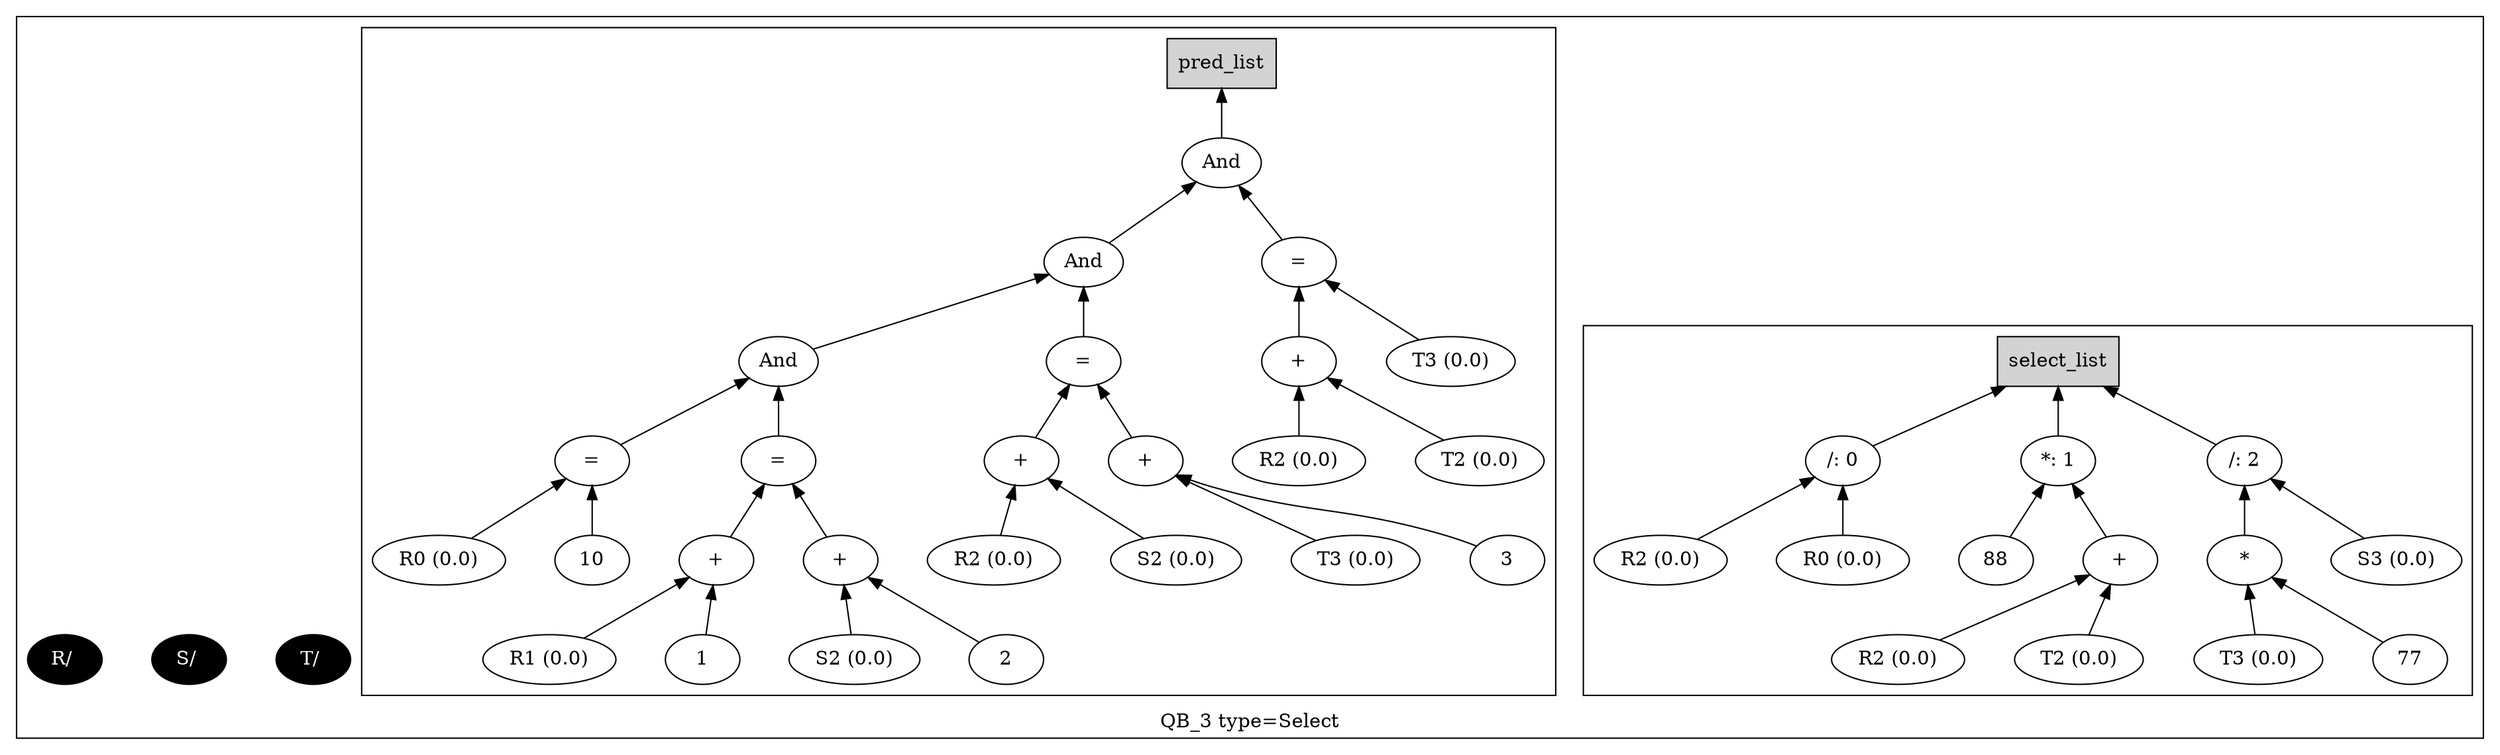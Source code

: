 digraph example1 {
    rankdir=BT;
    nodesep=0.5;
    ordering="in";
  subgraph cluster_QB_3 {
    "QB_3_selectlist"[label="select_list",shape=box,style=filled];
  subgraph cluster_select_listQB_3 {
    exprnodeExprId3v1[label="/: 0"];
    exprnodeExprId1v1 -> exprnodeExprId3v1;
    exprnodeExprId1v1[label="R2 (0.0)"];
    exprnodeExprId2v1 -> exprnodeExprId3v1;
    exprnodeExprId2v1[label="R0 (0.0)"];
    exprnodeExprId3v1 -> "QB_3_selectlist";
    exprnodeExprId8v1[label="*: 1"];
    exprnodeExprId4v1 -> exprnodeExprId8v1;
    exprnodeExprId4v1[label="88"];
    exprnodeExprId7v1 -> exprnodeExprId8v1;
    exprnodeExprId7v1[label="+"];
    exprnodeExprId5v1 -> exprnodeExprId7v1;
    exprnodeExprId5v1[label="R2 (0.0)"];
    exprnodeExprId6v1 -> exprnodeExprId7v1;
    exprnodeExprId6v1[label="T2 (0.0)"];
    exprnodeExprId8v1 -> "QB_3_selectlist";
    exprnodeExprId13v1[label="/: 2"];
    exprnodeExprId11v1 -> exprnodeExprId13v1;
    exprnodeExprId11v1[label="*"];
    exprnodeExprId9v1 -> exprnodeExprId11v1;
    exprnodeExprId9v1[label="T3 (0.0)"];
    exprnodeExprId10v1 -> exprnodeExprId11v1;
    exprnodeExprId10v1[label="77"];
    exprnodeExprId12v1 -> exprnodeExprId13v1;
    exprnodeExprId12v1[label="S3 (0.0)"];
    exprnodeExprId13v1 -> "QB_3_selectlist";
}
    "QUN_2"[label="T/ ", fillcolor=black, fontcolor=white, style=filled]
    "QUN_1"[label="S/ ", fillcolor=black, fontcolor=white, style=filled]
    "QUN_0"[label="R/ ", fillcolor=black, fontcolor=white, style=filled]
  subgraph cluster_pred_listQB_3 {
    exprnodeExprId38v1[label="And"];
    exprnodeExprId32v1 -> exprnodeExprId38v1;
    exprnodeExprId32v1[label="And"];
    exprnodeExprId24v1 -> exprnodeExprId32v1;
    exprnodeExprId24v1[label="And"];
    exprnodeExprId16v1 -> exprnodeExprId24v1;
    exprnodeExprId16v1[label="="];
    exprnodeExprId14v1 -> exprnodeExprId16v1;
    exprnodeExprId14v1[label="R0 (0.0)"];
    exprnodeExprId15v1 -> exprnodeExprId16v1;
    exprnodeExprId15v1[label="10"];
    exprnodeExprId23v1 -> exprnodeExprId24v1;
    exprnodeExprId23v1[label="="];
    exprnodeExprId19v1 -> exprnodeExprId23v1;
    exprnodeExprId19v1[label="+"];
    exprnodeExprId17v1 -> exprnodeExprId19v1;
    exprnodeExprId17v1[label="R1 (0.0)"];
    exprnodeExprId18v1 -> exprnodeExprId19v1;
    exprnodeExprId18v1[label="1"];
    exprnodeExprId22v1 -> exprnodeExprId23v1;
    exprnodeExprId22v1[label="+"];
    exprnodeExprId20v1 -> exprnodeExprId22v1;
    exprnodeExprId20v1[label="S2 (0.0)"];
    exprnodeExprId21v1 -> exprnodeExprId22v1;
    exprnodeExprId21v1[label="2"];
    exprnodeExprId31v1 -> exprnodeExprId32v1;
    exprnodeExprId31v1[label="="];
    exprnodeExprId27v1 -> exprnodeExprId31v1;
    exprnodeExprId27v1[label="+"];
    exprnodeExprId25v1 -> exprnodeExprId27v1;
    exprnodeExprId25v1[label="R2 (0.0)"];
    exprnodeExprId26v1 -> exprnodeExprId27v1;
    exprnodeExprId26v1[label="S2 (0.0)"];
    exprnodeExprId30v1 -> exprnodeExprId31v1;
    exprnodeExprId30v1[label="+"];
    exprnodeExprId28v1 -> exprnodeExprId30v1;
    exprnodeExprId28v1[label="T3 (0.0)"];
    exprnodeExprId29v1 -> exprnodeExprId30v1;
    exprnodeExprId29v1[label="3"];
    exprnodeExprId37v1 -> exprnodeExprId38v1;
    exprnodeExprId37v1[label="="];
    exprnodeExprId35v1 -> exprnodeExprId37v1;
    exprnodeExprId35v1[label="+"];
    exprnodeExprId33v1 -> exprnodeExprId35v1;
    exprnodeExprId33v1[label="R2 (0.0)"];
    exprnodeExprId34v1 -> exprnodeExprId35v1;
    exprnodeExprId34v1[label="T2 (0.0)"];
    exprnodeExprId36v1 -> exprnodeExprId37v1;
    exprnodeExprId36v1[label="T3 (0.0)"];
    exprnodeExprId38v1 -> QB_3_pred_list;
    "QB_3_pred_list"[label="pred_list",shape=box,style=filled];
}
    label = "QB_3 type=Select";
}
}
